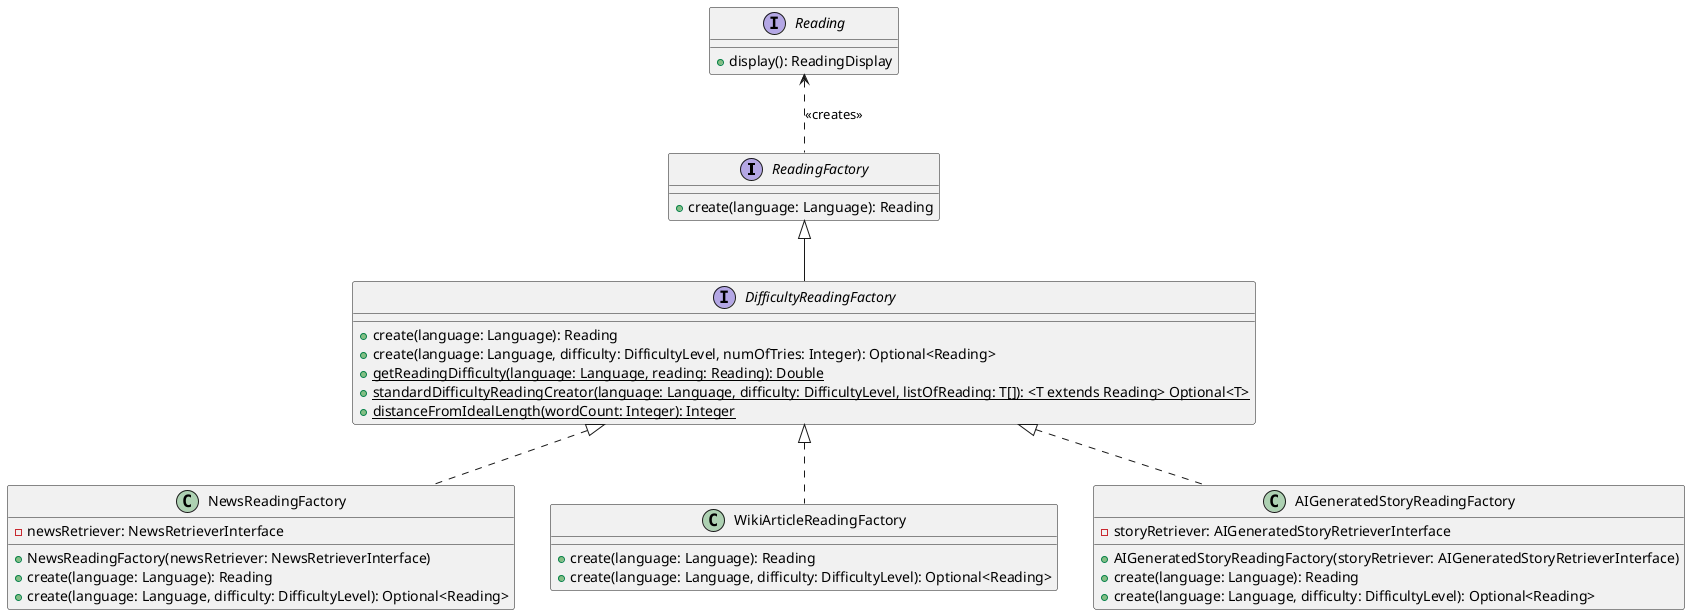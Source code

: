 @startuml
interface ReadingFactory
{
+create(language: Language): Reading
}

interface DifficultyReadingFactory
{
+create(language: Language): Reading
+create(language: Language, difficulty: DifficultyLevel, numOfTries: Integer): Optional<Reading>
+{static} getReadingDifficulty(language: Language, reading: Reading): Double
+{static} standardDifficultyReadingCreator(language: Language, difficulty: DifficultyLevel, listOfReading: T[]): <T extends Reading> Optional<T>
+{static} distanceFromIdealLength(wordCount: Integer): Integer
}

class NewsReadingFactory
{
-newsRetriever: NewsRetrieverInterface

+NewsReadingFactory(newsRetriever: NewsRetrieverInterface)
+create(language: Language): Reading
+create(language: Language, difficulty: DifficultyLevel): Optional<Reading>
}

class WikiArticleReadingFactory
{
+create(language: Language): Reading
+create(language: Language, difficulty: DifficultyLevel): Optional<Reading>
}

class AIGeneratedStoryReadingFactory
{
-storyRetriever: AIGeneratedStoryRetrieverInterface

+AIGeneratedStoryReadingFactory(storyRetriever: AIGeneratedStoryRetrieverInterface)
+create(language: Language): Reading
+create(language: Language, difficulty: DifficultyLevel): Optional<Reading>
}

interface Reading
{
+display(): ReadingDisplay
}

ReadingFactory <|-- DifficultyReadingFactory
DifficultyReadingFactory <|.. NewsReadingFactory
DifficultyReadingFactory <|.. WikiArticleReadingFactory
DifficultyReadingFactory <|.. AIGeneratedStoryReadingFactory

Reading <.. ReadingFactory: <<creates>>
@enduml